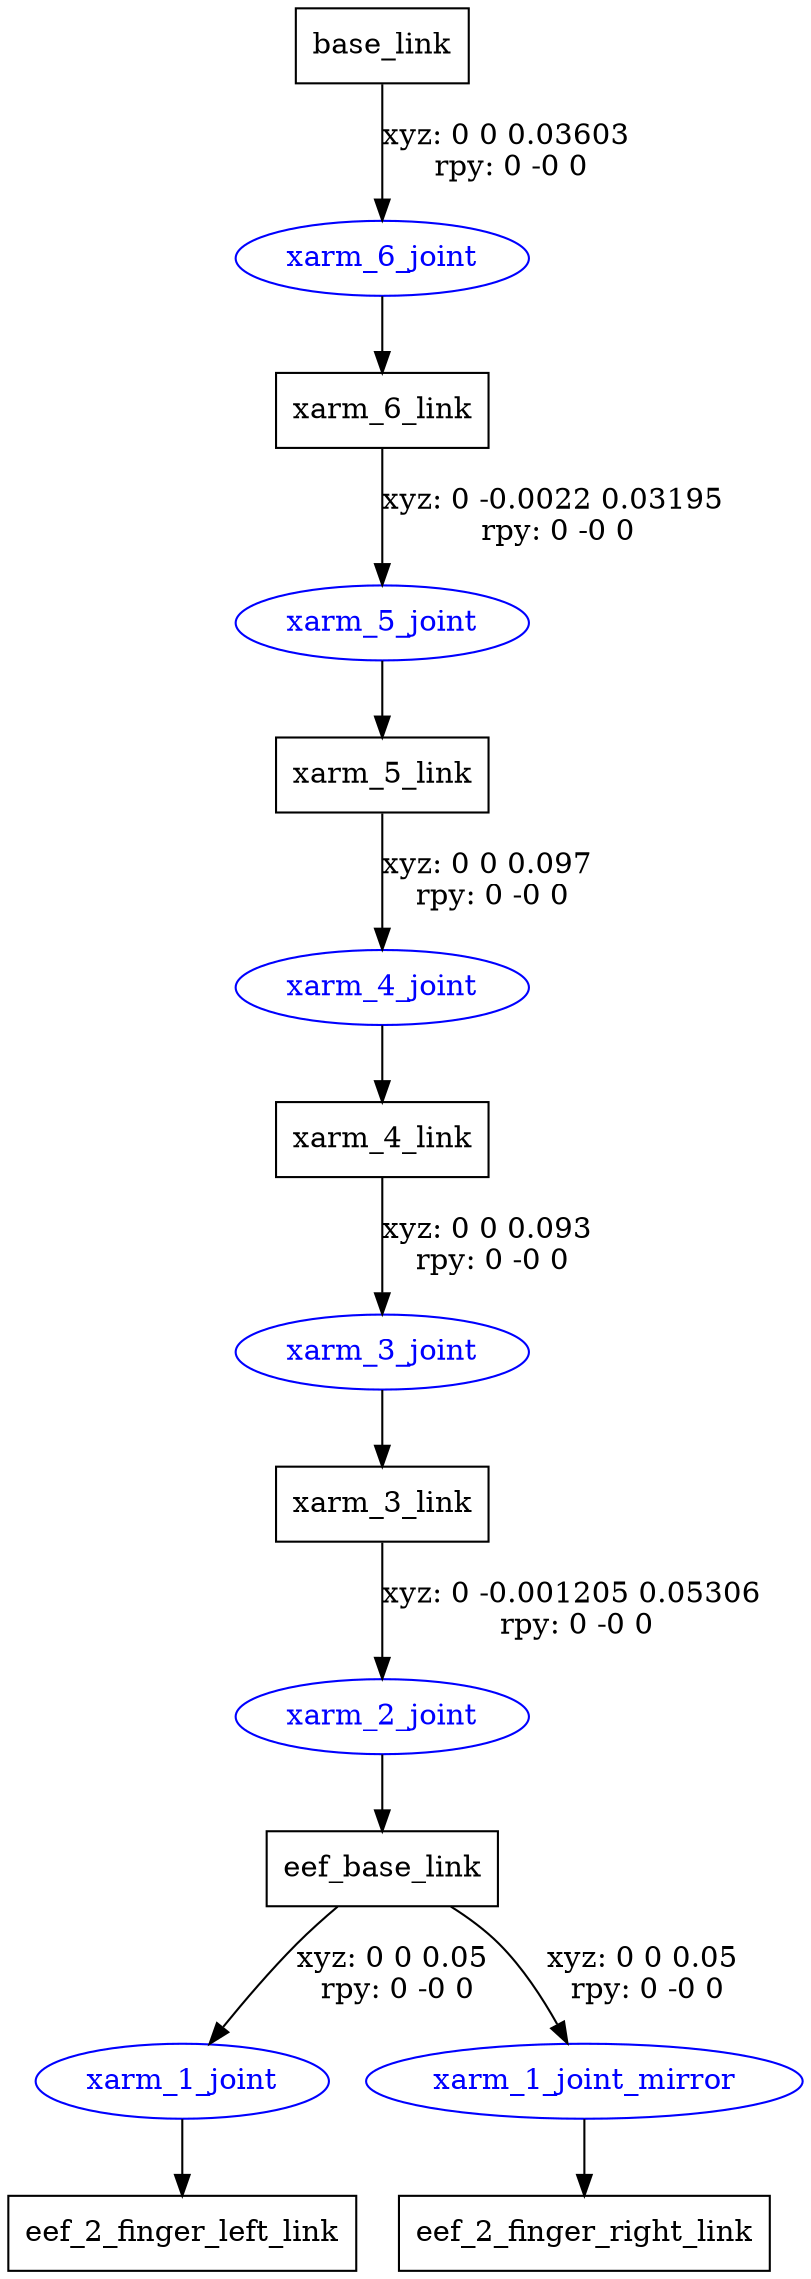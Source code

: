 digraph G {
node [shape=box];
"base_link" [label="base_link"];
"xarm_6_link" [label="xarm_6_link"];
"xarm_5_link" [label="xarm_5_link"];
"xarm_4_link" [label="xarm_4_link"];
"xarm_3_link" [label="xarm_3_link"];
"eef_base_link" [label="eef_base_link"];
"eef_2_finger_left_link" [label="eef_2_finger_left_link"];
"eef_2_finger_right_link" [label="eef_2_finger_right_link"];
node [shape=ellipse, color=blue, fontcolor=blue];
"base_link" -> "xarm_6_joint" [label="xyz: 0 0 0.03603 \nrpy: 0 -0 0"]
"xarm_6_joint" -> "xarm_6_link"
"xarm_6_link" -> "xarm_5_joint" [label="xyz: 0 -0.0022 0.03195 \nrpy: 0 -0 0"]
"xarm_5_joint" -> "xarm_5_link"
"xarm_5_link" -> "xarm_4_joint" [label="xyz: 0 0 0.097 \nrpy: 0 -0 0"]
"xarm_4_joint" -> "xarm_4_link"
"xarm_4_link" -> "xarm_3_joint" [label="xyz: 0 0 0.093 \nrpy: 0 -0 0"]
"xarm_3_joint" -> "xarm_3_link"
"xarm_3_link" -> "xarm_2_joint" [label="xyz: 0 -0.001205 0.05306 \nrpy: 0 -0 0"]
"xarm_2_joint" -> "eef_base_link"
"eef_base_link" -> "xarm_1_joint" [label="xyz: 0 0 0.05 \nrpy: 0 -0 0"]
"xarm_1_joint" -> "eef_2_finger_left_link"
"eef_base_link" -> "xarm_1_joint_mirror" [label="xyz: 0 0 0.05 \nrpy: 0 -0 0"]
"xarm_1_joint_mirror" -> "eef_2_finger_right_link"
}
